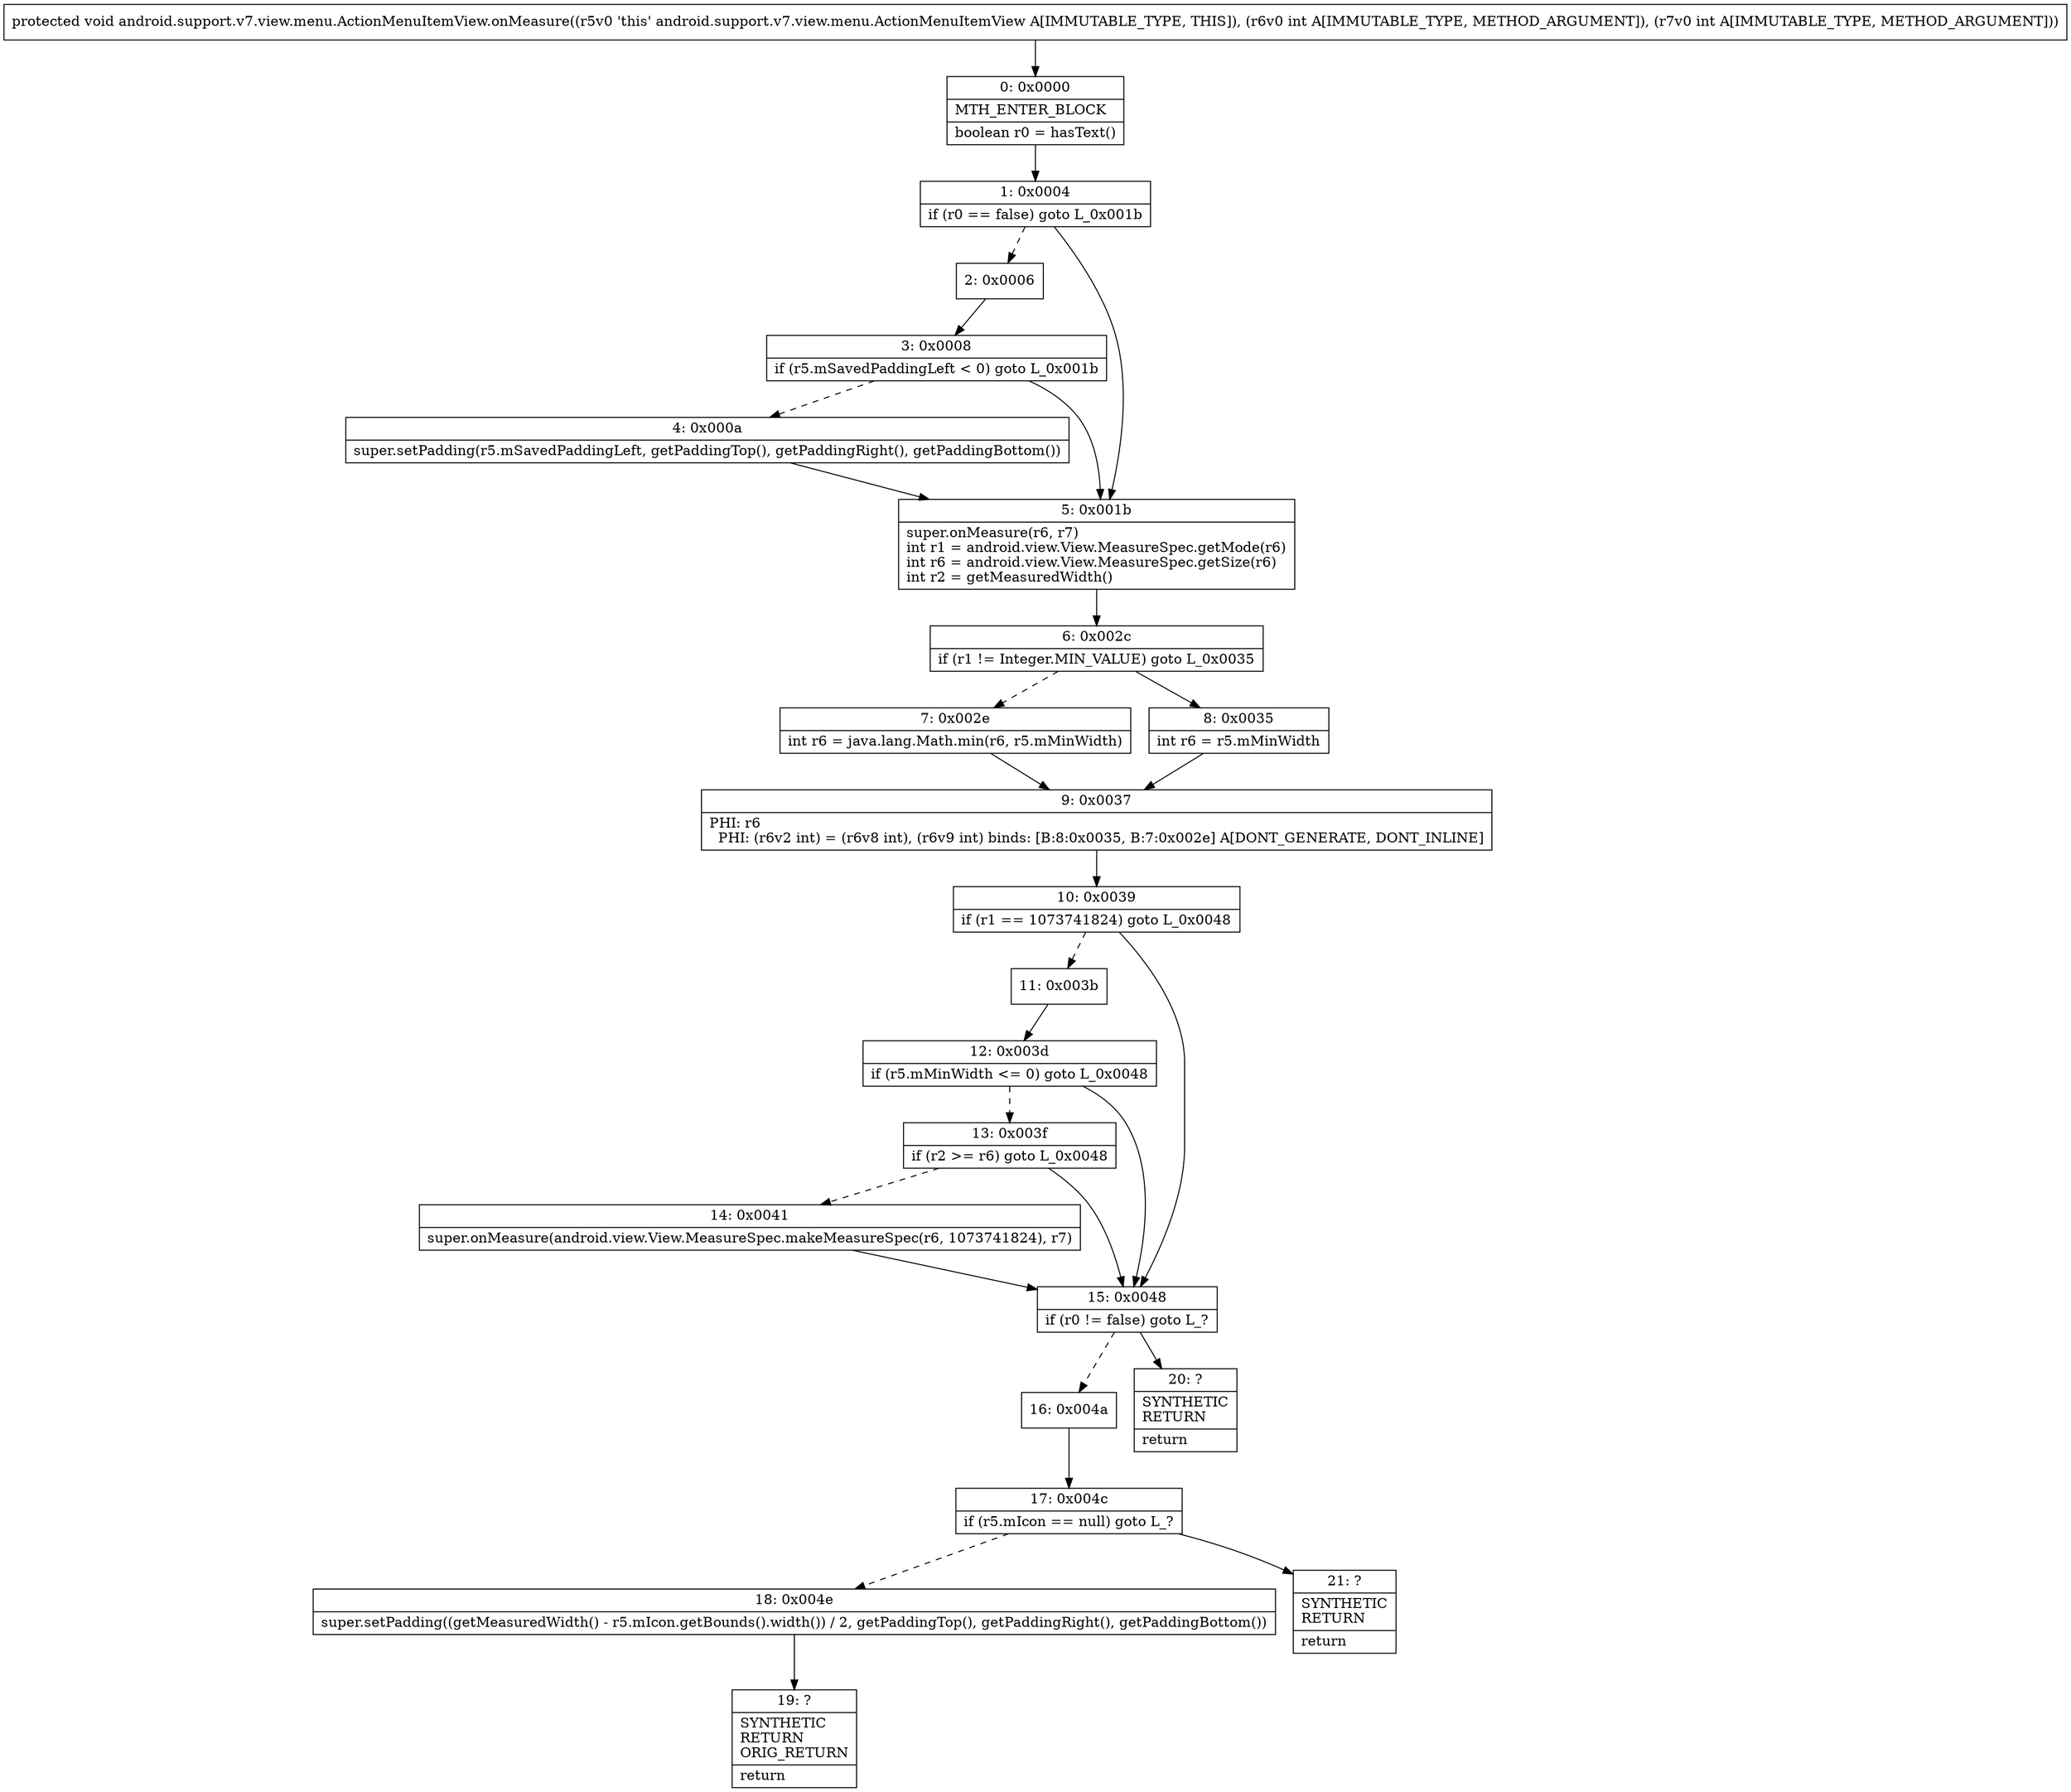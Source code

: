 digraph "CFG forandroid.support.v7.view.menu.ActionMenuItemView.onMeasure(II)V" {
Node_0 [shape=record,label="{0\:\ 0x0000|MTH_ENTER_BLOCK\l|boolean r0 = hasText()\l}"];
Node_1 [shape=record,label="{1\:\ 0x0004|if (r0 == false) goto L_0x001b\l}"];
Node_2 [shape=record,label="{2\:\ 0x0006}"];
Node_3 [shape=record,label="{3\:\ 0x0008|if (r5.mSavedPaddingLeft \< 0) goto L_0x001b\l}"];
Node_4 [shape=record,label="{4\:\ 0x000a|super.setPadding(r5.mSavedPaddingLeft, getPaddingTop(), getPaddingRight(), getPaddingBottom())\l}"];
Node_5 [shape=record,label="{5\:\ 0x001b|super.onMeasure(r6, r7)\lint r1 = android.view.View.MeasureSpec.getMode(r6)\lint r6 = android.view.View.MeasureSpec.getSize(r6)\lint r2 = getMeasuredWidth()\l}"];
Node_6 [shape=record,label="{6\:\ 0x002c|if (r1 != Integer.MIN_VALUE) goto L_0x0035\l}"];
Node_7 [shape=record,label="{7\:\ 0x002e|int r6 = java.lang.Math.min(r6, r5.mMinWidth)\l}"];
Node_8 [shape=record,label="{8\:\ 0x0035|int r6 = r5.mMinWidth\l}"];
Node_9 [shape=record,label="{9\:\ 0x0037|PHI: r6 \l  PHI: (r6v2 int) = (r6v8 int), (r6v9 int) binds: [B:8:0x0035, B:7:0x002e] A[DONT_GENERATE, DONT_INLINE]\l}"];
Node_10 [shape=record,label="{10\:\ 0x0039|if (r1 == 1073741824) goto L_0x0048\l}"];
Node_11 [shape=record,label="{11\:\ 0x003b}"];
Node_12 [shape=record,label="{12\:\ 0x003d|if (r5.mMinWidth \<= 0) goto L_0x0048\l}"];
Node_13 [shape=record,label="{13\:\ 0x003f|if (r2 \>= r6) goto L_0x0048\l}"];
Node_14 [shape=record,label="{14\:\ 0x0041|super.onMeasure(android.view.View.MeasureSpec.makeMeasureSpec(r6, 1073741824), r7)\l}"];
Node_15 [shape=record,label="{15\:\ 0x0048|if (r0 != false) goto L_?\l}"];
Node_16 [shape=record,label="{16\:\ 0x004a}"];
Node_17 [shape=record,label="{17\:\ 0x004c|if (r5.mIcon == null) goto L_?\l}"];
Node_18 [shape=record,label="{18\:\ 0x004e|super.setPadding((getMeasuredWidth() \- r5.mIcon.getBounds().width()) \/ 2, getPaddingTop(), getPaddingRight(), getPaddingBottom())\l}"];
Node_19 [shape=record,label="{19\:\ ?|SYNTHETIC\lRETURN\lORIG_RETURN\l|return\l}"];
Node_20 [shape=record,label="{20\:\ ?|SYNTHETIC\lRETURN\l|return\l}"];
Node_21 [shape=record,label="{21\:\ ?|SYNTHETIC\lRETURN\l|return\l}"];
MethodNode[shape=record,label="{protected void android.support.v7.view.menu.ActionMenuItemView.onMeasure((r5v0 'this' android.support.v7.view.menu.ActionMenuItemView A[IMMUTABLE_TYPE, THIS]), (r6v0 int A[IMMUTABLE_TYPE, METHOD_ARGUMENT]), (r7v0 int A[IMMUTABLE_TYPE, METHOD_ARGUMENT])) }"];
MethodNode -> Node_0;
Node_0 -> Node_1;
Node_1 -> Node_2[style=dashed];
Node_1 -> Node_5;
Node_2 -> Node_3;
Node_3 -> Node_4[style=dashed];
Node_3 -> Node_5;
Node_4 -> Node_5;
Node_5 -> Node_6;
Node_6 -> Node_7[style=dashed];
Node_6 -> Node_8;
Node_7 -> Node_9;
Node_8 -> Node_9;
Node_9 -> Node_10;
Node_10 -> Node_11[style=dashed];
Node_10 -> Node_15;
Node_11 -> Node_12;
Node_12 -> Node_13[style=dashed];
Node_12 -> Node_15;
Node_13 -> Node_14[style=dashed];
Node_13 -> Node_15;
Node_14 -> Node_15;
Node_15 -> Node_16[style=dashed];
Node_15 -> Node_20;
Node_16 -> Node_17;
Node_17 -> Node_18[style=dashed];
Node_17 -> Node_21;
Node_18 -> Node_19;
}

